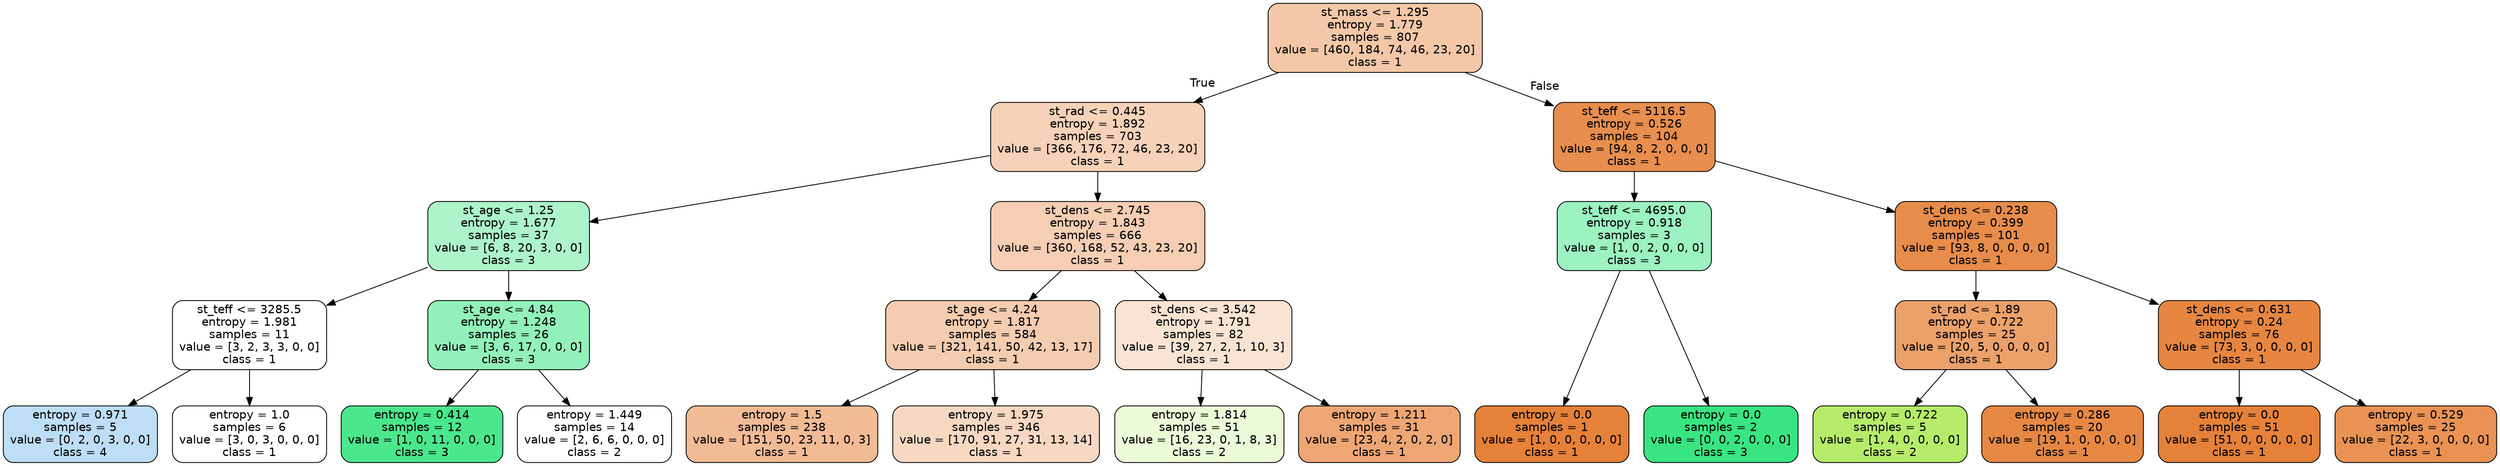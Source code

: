 digraph Tree {
node [shape=box, style="filled, rounded", color="black", fontname=helvetica] ;
graph [ranksep=equally, splines=polyline] ;
edge [fontname=helvetica] ;
0 [label="st_mass <= 1.295\nentropy = 1.779\nsamples = 807\nvalue = [460, 184, 74, 46, 23, 20]\nclass = 1", fillcolor="#f3c7a7"] ;
1 [label="st_rad <= 0.445\nentropy = 1.892\nsamples = 703\nvalue = [366, 176, 72, 46, 23, 20]\nclass = 1", fillcolor="#f6d2b8"] ;
0 -> 1 [labeldistance=2.5, labelangle=45, headlabel="True"] ;
2 [label="st_age <= 1.25\nentropy = 1.677\nsamples = 37\nvalue = [6, 8, 20, 3, 0, 0]\nclass = 3", fillcolor="#adf4cb"] ;
1 -> 2 ;
3 [label="st_teff <= 3285.5\nentropy = 1.981\nsamples = 11\nvalue = [3, 2, 3, 3, 0, 0]\nclass = 1", fillcolor="#ffffff"] ;
2 -> 3 ;
4 [label="entropy = 0.971\nsamples = 5\nvalue = [0, 2, 0, 3, 0, 0]\nclass = 4", fillcolor="#bddef6"] ;
3 -> 4 ;
5 [label="entropy = 1.0\nsamples = 6\nvalue = [3, 0, 3, 0, 0, 0]\nclass = 1", fillcolor="#ffffff"] ;
3 -> 5 ;
6 [label="st_age <= 4.84\nentropy = 1.248\nsamples = 26\nvalue = [3, 6, 17, 0, 0, 0]\nclass = 3", fillcolor="#92f1ba"] ;
2 -> 6 ;
7 [label="entropy = 0.414\nsamples = 12\nvalue = [1, 0, 11, 0, 0, 0]\nclass = 3", fillcolor="#4be78c"] ;
6 -> 7 ;
8 [label="entropy = 1.449\nsamples = 14\nvalue = [2, 6, 6, 0, 0, 0]\nclass = 2", fillcolor="#ffffff"] ;
6 -> 8 ;
9 [label="st_dens <= 2.745\nentropy = 1.843\nsamples = 666\nvalue = [360, 168, 52, 43, 23, 20]\nclass = 1", fillcolor="#f5ceb3"] ;
1 -> 9 ;
10 [label="st_age <= 4.24\nentropy = 1.817\nsamples = 584\nvalue = [321, 141, 50, 42, 13, 17]\nclass = 1", fillcolor="#f4ccaf"] ;
9 -> 10 ;
11 [label="entropy = 1.5\nsamples = 238\nvalue = [151, 50, 23, 11, 0, 3]\nclass = 1", fillcolor="#f1bb95"] ;
10 -> 11 ;
12 [label="entropy = 1.975\nsamples = 346\nvalue = [170, 91, 27, 31, 13, 14]\nclass = 1", fillcolor="#f7d8c2"] ;
10 -> 12 ;
13 [label="st_dens <= 3.542\nentropy = 1.791\nsamples = 82\nvalue = [39, 27, 2, 1, 10, 3]\nclass = 1", fillcolor="#f9e4d4"] ;
9 -> 13 ;
14 [label="entropy = 1.814\nsamples = 51\nvalue = [16, 23, 0, 1, 8, 3]\nclass = 2", fillcolor="#ebfad7"] ;
13 -> 14 ;
15 [label="entropy = 1.211\nsamples = 31\nvalue = [23, 4, 2, 0, 2, 0]\nclass = 1", fillcolor="#eda674"] ;
13 -> 15 ;
16 [label="st_teff <= 5116.5\nentropy = 0.526\nsamples = 104\nvalue = [94, 8, 2, 0, 0, 0]\nclass = 1", fillcolor="#e88e4e"] ;
0 -> 16 [labeldistance=2.5, labelangle=-45, headlabel="False"] ;
17 [label="st_teff <= 4695.0\nentropy = 0.918\nsamples = 3\nvalue = [1, 0, 2, 0, 0, 0]\nclass = 3", fillcolor="#9cf2c0"] ;
16 -> 17 ;
18 [label="entropy = 0.0\nsamples = 1\nvalue = [1, 0, 0, 0, 0, 0]\nclass = 1", fillcolor="#e58139"] ;
17 -> 18 ;
19 [label="entropy = 0.0\nsamples = 2\nvalue = [0, 0, 2, 0, 0, 0]\nclass = 3", fillcolor="#39e581"] ;
17 -> 19 ;
20 [label="st_dens <= 0.238\nentropy = 0.399\nsamples = 101\nvalue = [93, 8, 0, 0, 0, 0]\nclass = 1", fillcolor="#e78c4a"] ;
16 -> 20 ;
21 [label="st_rad <= 1.89\nentropy = 0.722\nsamples = 25\nvalue = [20, 5, 0, 0, 0, 0]\nclass = 1", fillcolor="#eca06a"] ;
20 -> 21 ;
22 [label="entropy = 0.722\nsamples = 5\nvalue = [1, 4, 0, 0, 0, 0]\nclass = 2", fillcolor="#b6ec6a"] ;
21 -> 22 ;
23 [label="entropy = 0.286\nsamples = 20\nvalue = [19, 1, 0, 0, 0, 0]\nclass = 1", fillcolor="#e68843"] ;
21 -> 23 ;
24 [label="st_dens <= 0.631\nentropy = 0.24\nsamples = 76\nvalue = [73, 3, 0, 0, 0, 0]\nclass = 1", fillcolor="#e68641"] ;
20 -> 24 ;
25 [label="entropy = 0.0\nsamples = 51\nvalue = [51, 0, 0, 0, 0, 0]\nclass = 1", fillcolor="#e58139"] ;
24 -> 25 ;
26 [label="entropy = 0.529\nsamples = 25\nvalue = [22, 3, 0, 0, 0, 0]\nclass = 1", fillcolor="#e99254"] ;
24 -> 26 ;
{rank=same ; 0} ;
{rank=same ; 1; 16} ;
{rank=same ; 2; 9; 17; 20} ;
{rank=same ; 3; 6; 10; 13; 21; 24} ;
{rank=same ; 4; 5; 7; 8; 11; 12; 14; 15; 18; 19; 22; 23; 25; 26} ;
}